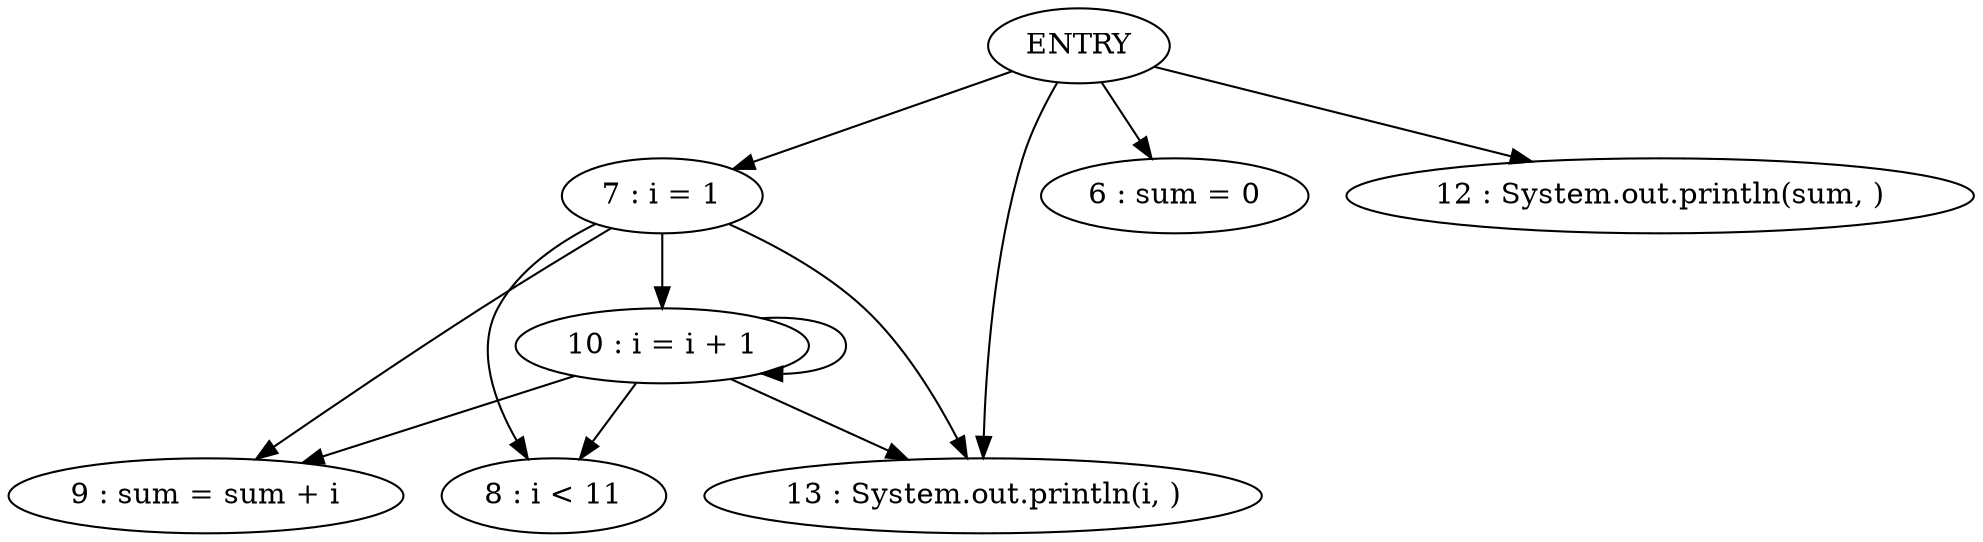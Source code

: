digraph G {
"7 : i = 1"
"7 : i = 1" -> "8 : i < 11"
"7 : i = 1" -> "10 : i = i + 1"
"7 : i = 1" -> "9 : sum = sum + i"
"7 : i = 1" -> "13 : System.out.println(i, )"
"8 : i < 11"
"10 : i = i + 1"
"10 : i = i + 1" -> "8 : i < 11"
"10 : i = i + 1" -> "10 : i = i + 1"
"10 : i = i + 1" -> "9 : sum = sum + i"
"10 : i = i + 1" -> "13 : System.out.println(i, )"
"8 : i < 11"
"13 : System.out.println(i, )"
ENTRY -> "6 : sum = 0"
ENTRY -> "12 : System.out.println(sum, )"
ENTRY -> "7 : i = 1"
ENTRY -> "13 : System.out.println(i, )"
}